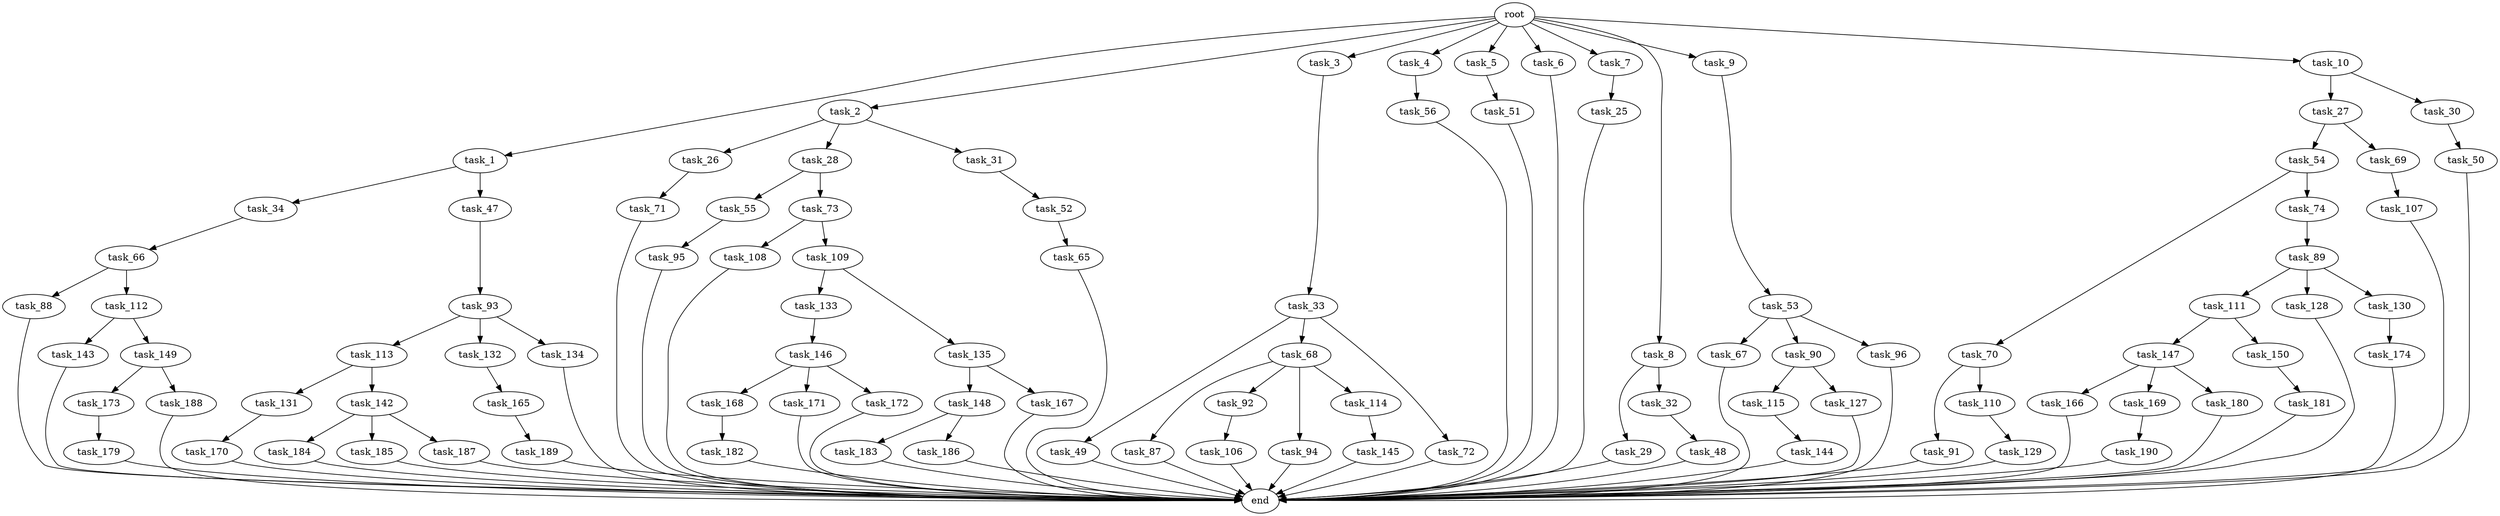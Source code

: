 digraph G {
  root [size="0.000000"];
  task_1 [size="102.400000"];
  task_2 [size="102.400000"];
  task_3 [size="102.400000"];
  task_4 [size="102.400000"];
  task_5 [size="102.400000"];
  task_6 [size="102.400000"];
  task_7 [size="102.400000"];
  task_8 [size="102.400000"];
  task_9 [size="102.400000"];
  task_10 [size="102.400000"];
  task_25 [size="3435973836.800000"];
  task_26 [size="13743895347.200001"];
  task_27 [size="7730941132.800000"];
  task_28 [size="13743895347.200001"];
  task_29 [size="54975581388.800003"];
  task_30 [size="7730941132.800000"];
  task_31 [size="13743895347.200001"];
  task_32 [size="54975581388.800003"];
  task_33 [size="69578470195.199997"];
  task_34 [size="42090679500.800003"];
  task_47 [size="42090679500.800003"];
  task_48 [size="3435973836.800000"];
  task_49 [size="21474836480.000000"];
  task_50 [size="21474836480.000000"];
  task_51 [size="30923764531.200001"];
  task_52 [size="42090679500.800003"];
  task_53 [size="3435973836.800000"];
  task_54 [size="54975581388.800003"];
  task_55 [size="3435973836.800000"];
  task_56 [size="21474836480.000000"];
  task_65 [size="7730941132.800000"];
  task_66 [size="3435973836.800000"];
  task_67 [size="13743895347.200001"];
  task_68 [size="21474836480.000000"];
  task_69 [size="54975581388.800003"];
  task_70 [size="21474836480.000000"];
  task_71 [size="13743895347.200001"];
  task_72 [size="21474836480.000000"];
  task_73 [size="3435973836.800000"];
  task_74 [size="21474836480.000000"];
  task_87 [size="54975581388.800003"];
  task_88 [size="3435973836.800000"];
  task_89 [size="69578470195.199997"];
  task_90 [size="13743895347.200001"];
  task_91 [size="13743895347.200001"];
  task_92 [size="54975581388.800003"];
  task_93 [size="3435973836.800000"];
  task_94 [size="54975581388.800003"];
  task_95 [size="3435973836.800000"];
  task_96 [size="13743895347.200001"];
  task_106 [size="21474836480.000000"];
  task_107 [size="54975581388.800003"];
  task_108 [size="54975581388.800003"];
  task_109 [size="54975581388.800003"];
  task_110 [size="13743895347.200001"];
  task_111 [size="13743895347.200001"];
  task_112 [size="3435973836.800000"];
  task_113 [size="85899345920.000000"];
  task_114 [size="54975581388.800003"];
  task_115 [size="30923764531.200001"];
  task_127 [size="30923764531.200001"];
  task_128 [size="13743895347.200001"];
  task_129 [size="30923764531.200001"];
  task_130 [size="13743895347.200001"];
  task_131 [size="85899345920.000000"];
  task_132 [size="85899345920.000000"];
  task_133 [size="54975581388.800003"];
  task_134 [size="85899345920.000000"];
  task_135 [size="54975581388.800003"];
  task_142 [size="85899345920.000000"];
  task_143 [size="21474836480.000000"];
  task_144 [size="13743895347.200001"];
  task_145 [size="13743895347.200001"];
  task_146 [size="54975581388.800003"];
  task_147 [size="7730941132.800000"];
  task_148 [size="3435973836.800000"];
  task_149 [size="21474836480.000000"];
  task_150 [size="7730941132.800000"];
  task_165 [size="42090679500.800003"];
  task_166 [size="13743895347.200001"];
  task_167 [size="3435973836.800000"];
  task_168 [size="85899345920.000000"];
  task_169 [size="13743895347.200001"];
  task_170 [size="13743895347.200001"];
  task_171 [size="85899345920.000000"];
  task_172 [size="85899345920.000000"];
  task_173 [size="30923764531.200001"];
  task_174 [size="54975581388.800003"];
  task_179 [size="85899345920.000000"];
  task_180 [size="13743895347.200001"];
  task_181 [size="42090679500.800003"];
  task_182 [size="42090679500.800003"];
  task_183 [size="21474836480.000000"];
  task_184 [size="85899345920.000000"];
  task_185 [size="85899345920.000000"];
  task_186 [size="21474836480.000000"];
  task_187 [size="85899345920.000000"];
  task_188 [size="30923764531.200001"];
  task_189 [size="21474836480.000000"];
  task_190 [size="13743895347.200001"];
  end [size="0.000000"];

  root -> task_1 [size="1.000000"];
  root -> task_2 [size="1.000000"];
  root -> task_3 [size="1.000000"];
  root -> task_4 [size="1.000000"];
  root -> task_5 [size="1.000000"];
  root -> task_6 [size="1.000000"];
  root -> task_7 [size="1.000000"];
  root -> task_8 [size="1.000000"];
  root -> task_9 [size="1.000000"];
  root -> task_10 [size="1.000000"];
  task_1 -> task_34 [size="411041792.000000"];
  task_1 -> task_47 [size="411041792.000000"];
  task_2 -> task_26 [size="134217728.000000"];
  task_2 -> task_28 [size="134217728.000000"];
  task_2 -> task_31 [size="134217728.000000"];
  task_3 -> task_33 [size="679477248.000000"];
  task_4 -> task_56 [size="209715200.000000"];
  task_5 -> task_51 [size="301989888.000000"];
  task_6 -> end [size="1.000000"];
  task_7 -> task_25 [size="33554432.000000"];
  task_8 -> task_29 [size="536870912.000000"];
  task_8 -> task_32 [size="536870912.000000"];
  task_9 -> task_53 [size="33554432.000000"];
  task_10 -> task_27 [size="75497472.000000"];
  task_10 -> task_30 [size="75497472.000000"];
  task_25 -> end [size="1.000000"];
  task_26 -> task_71 [size="134217728.000000"];
  task_27 -> task_54 [size="536870912.000000"];
  task_27 -> task_69 [size="536870912.000000"];
  task_28 -> task_55 [size="33554432.000000"];
  task_28 -> task_73 [size="33554432.000000"];
  task_29 -> end [size="1.000000"];
  task_30 -> task_50 [size="209715200.000000"];
  task_31 -> task_52 [size="411041792.000000"];
  task_32 -> task_48 [size="33554432.000000"];
  task_33 -> task_49 [size="209715200.000000"];
  task_33 -> task_68 [size="209715200.000000"];
  task_33 -> task_72 [size="209715200.000000"];
  task_34 -> task_66 [size="33554432.000000"];
  task_47 -> task_93 [size="33554432.000000"];
  task_48 -> end [size="1.000000"];
  task_49 -> end [size="1.000000"];
  task_50 -> end [size="1.000000"];
  task_51 -> end [size="1.000000"];
  task_52 -> task_65 [size="75497472.000000"];
  task_53 -> task_67 [size="134217728.000000"];
  task_53 -> task_90 [size="134217728.000000"];
  task_53 -> task_96 [size="134217728.000000"];
  task_54 -> task_70 [size="209715200.000000"];
  task_54 -> task_74 [size="209715200.000000"];
  task_55 -> task_95 [size="33554432.000000"];
  task_56 -> end [size="1.000000"];
  task_65 -> end [size="1.000000"];
  task_66 -> task_88 [size="33554432.000000"];
  task_66 -> task_112 [size="33554432.000000"];
  task_67 -> end [size="1.000000"];
  task_68 -> task_87 [size="536870912.000000"];
  task_68 -> task_92 [size="536870912.000000"];
  task_68 -> task_94 [size="536870912.000000"];
  task_68 -> task_114 [size="536870912.000000"];
  task_69 -> task_107 [size="536870912.000000"];
  task_70 -> task_91 [size="134217728.000000"];
  task_70 -> task_110 [size="134217728.000000"];
  task_71 -> end [size="1.000000"];
  task_72 -> end [size="1.000000"];
  task_73 -> task_108 [size="536870912.000000"];
  task_73 -> task_109 [size="536870912.000000"];
  task_74 -> task_89 [size="679477248.000000"];
  task_87 -> end [size="1.000000"];
  task_88 -> end [size="1.000000"];
  task_89 -> task_111 [size="134217728.000000"];
  task_89 -> task_128 [size="134217728.000000"];
  task_89 -> task_130 [size="134217728.000000"];
  task_90 -> task_115 [size="301989888.000000"];
  task_90 -> task_127 [size="301989888.000000"];
  task_91 -> end [size="1.000000"];
  task_92 -> task_106 [size="209715200.000000"];
  task_93 -> task_113 [size="838860800.000000"];
  task_93 -> task_132 [size="838860800.000000"];
  task_93 -> task_134 [size="838860800.000000"];
  task_94 -> end [size="1.000000"];
  task_95 -> end [size="1.000000"];
  task_96 -> end [size="1.000000"];
  task_106 -> end [size="1.000000"];
  task_107 -> end [size="1.000000"];
  task_108 -> end [size="1.000000"];
  task_109 -> task_133 [size="536870912.000000"];
  task_109 -> task_135 [size="536870912.000000"];
  task_110 -> task_129 [size="301989888.000000"];
  task_111 -> task_147 [size="75497472.000000"];
  task_111 -> task_150 [size="75497472.000000"];
  task_112 -> task_143 [size="209715200.000000"];
  task_112 -> task_149 [size="209715200.000000"];
  task_113 -> task_131 [size="838860800.000000"];
  task_113 -> task_142 [size="838860800.000000"];
  task_114 -> task_145 [size="134217728.000000"];
  task_115 -> task_144 [size="134217728.000000"];
  task_127 -> end [size="1.000000"];
  task_128 -> end [size="1.000000"];
  task_129 -> end [size="1.000000"];
  task_130 -> task_174 [size="536870912.000000"];
  task_131 -> task_170 [size="134217728.000000"];
  task_132 -> task_165 [size="411041792.000000"];
  task_133 -> task_146 [size="536870912.000000"];
  task_134 -> end [size="1.000000"];
  task_135 -> task_148 [size="33554432.000000"];
  task_135 -> task_167 [size="33554432.000000"];
  task_142 -> task_184 [size="838860800.000000"];
  task_142 -> task_185 [size="838860800.000000"];
  task_142 -> task_187 [size="838860800.000000"];
  task_143 -> end [size="1.000000"];
  task_144 -> end [size="1.000000"];
  task_145 -> end [size="1.000000"];
  task_146 -> task_168 [size="838860800.000000"];
  task_146 -> task_171 [size="838860800.000000"];
  task_146 -> task_172 [size="838860800.000000"];
  task_147 -> task_166 [size="134217728.000000"];
  task_147 -> task_169 [size="134217728.000000"];
  task_147 -> task_180 [size="134217728.000000"];
  task_148 -> task_183 [size="209715200.000000"];
  task_148 -> task_186 [size="209715200.000000"];
  task_149 -> task_173 [size="301989888.000000"];
  task_149 -> task_188 [size="301989888.000000"];
  task_150 -> task_181 [size="411041792.000000"];
  task_165 -> task_189 [size="209715200.000000"];
  task_166 -> end [size="1.000000"];
  task_167 -> end [size="1.000000"];
  task_168 -> task_182 [size="411041792.000000"];
  task_169 -> task_190 [size="134217728.000000"];
  task_170 -> end [size="1.000000"];
  task_171 -> end [size="1.000000"];
  task_172 -> end [size="1.000000"];
  task_173 -> task_179 [size="838860800.000000"];
  task_174 -> end [size="1.000000"];
  task_179 -> end [size="1.000000"];
  task_180 -> end [size="1.000000"];
  task_181 -> end [size="1.000000"];
  task_182 -> end [size="1.000000"];
  task_183 -> end [size="1.000000"];
  task_184 -> end [size="1.000000"];
  task_185 -> end [size="1.000000"];
  task_186 -> end [size="1.000000"];
  task_187 -> end [size="1.000000"];
  task_188 -> end [size="1.000000"];
  task_189 -> end [size="1.000000"];
  task_190 -> end [size="1.000000"];
}

